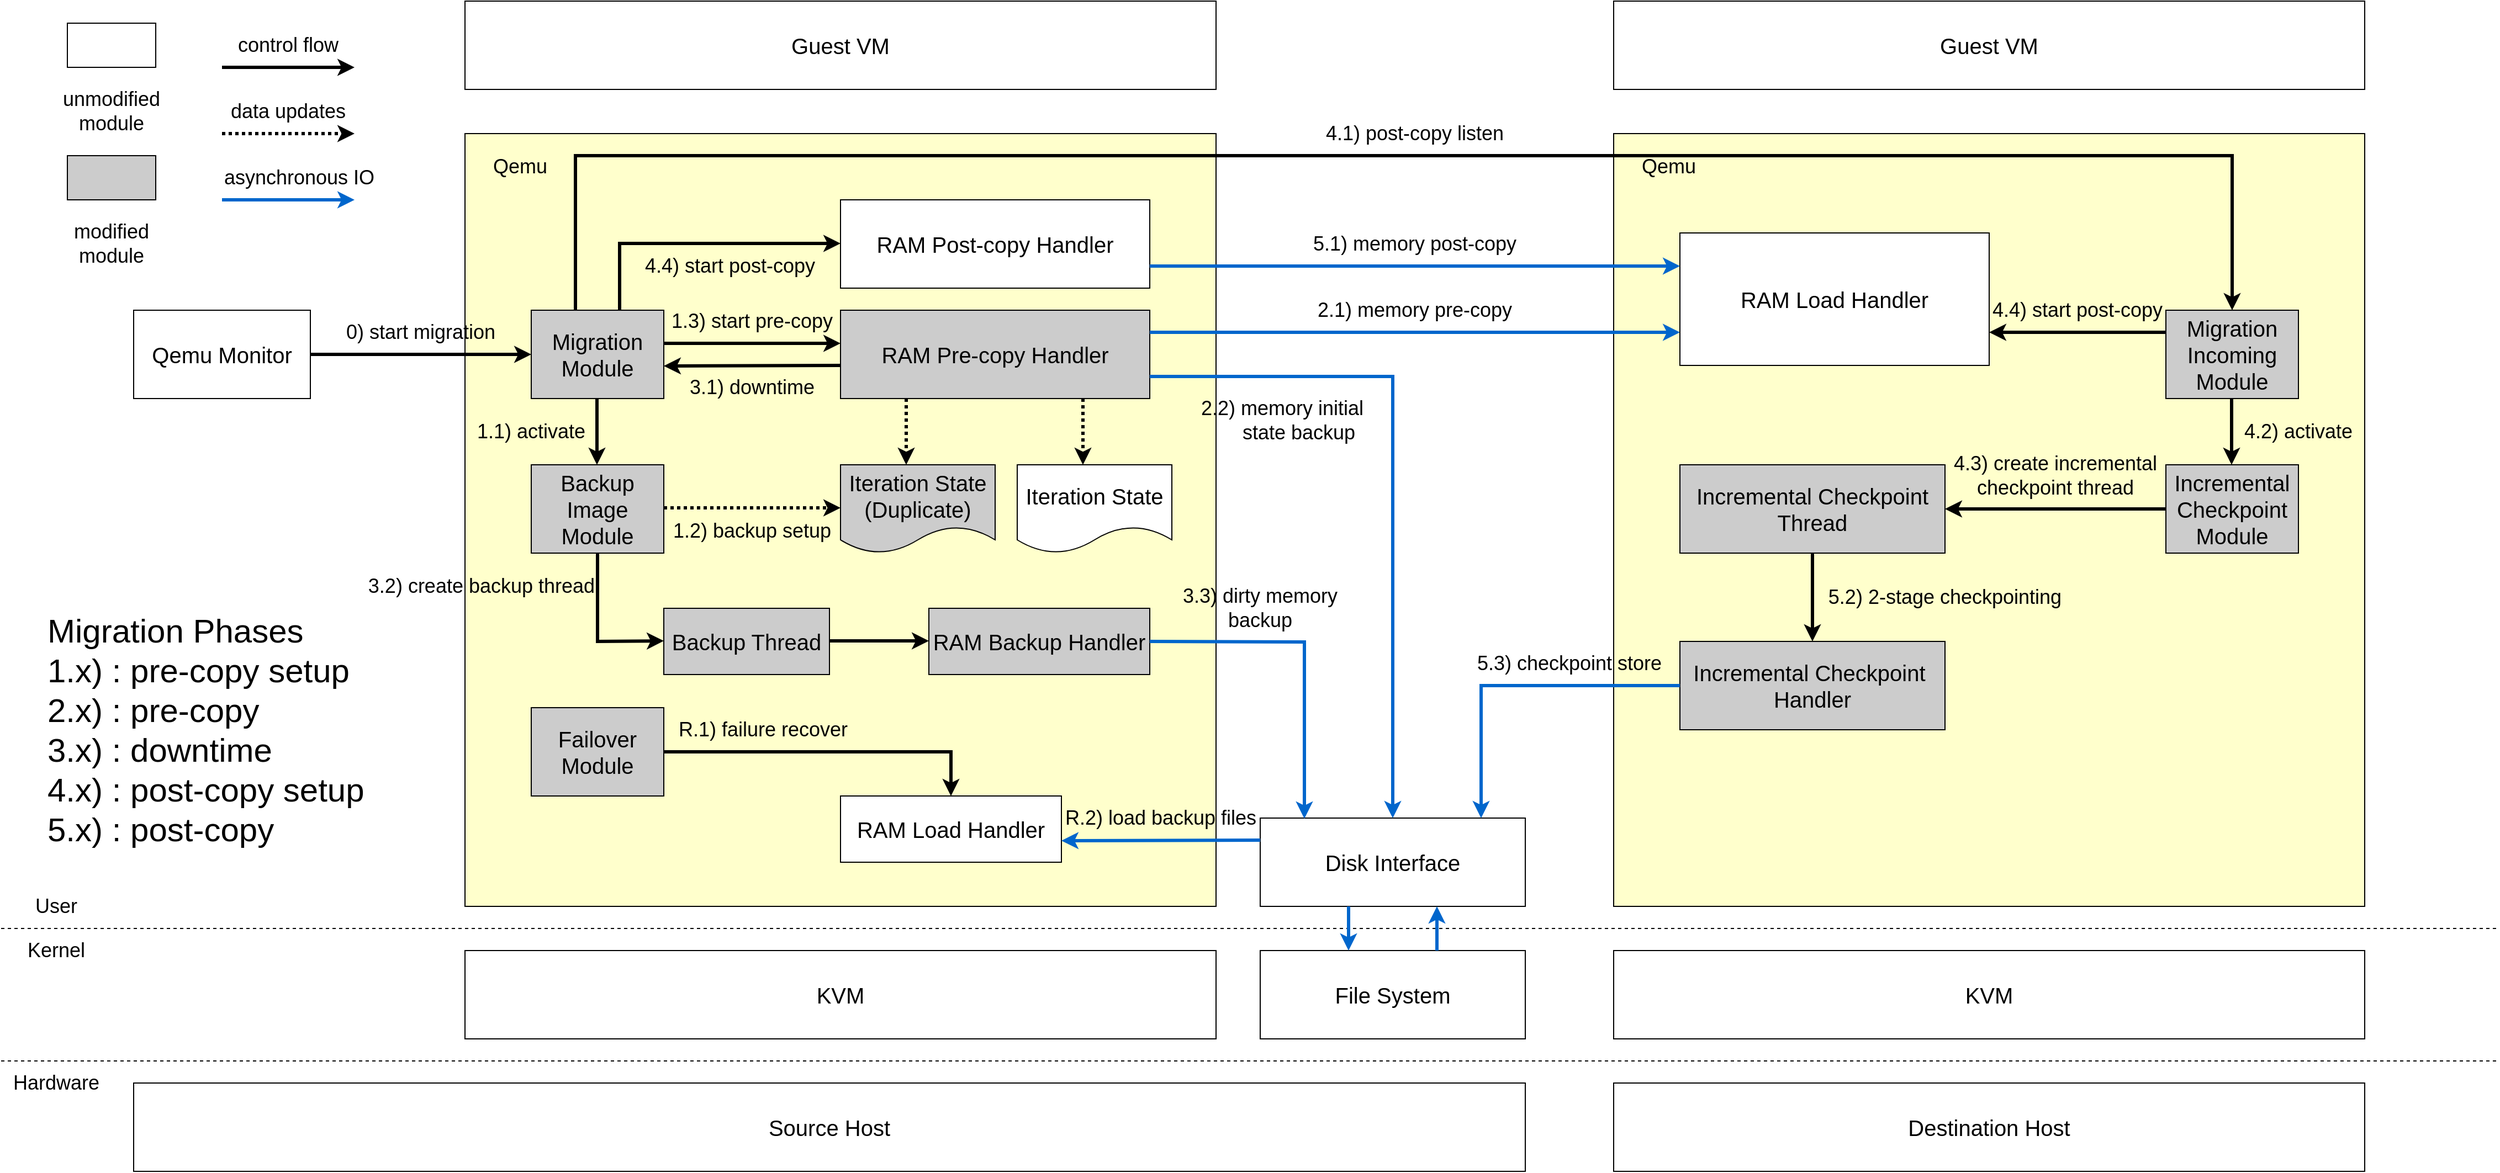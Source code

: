 <mxfile version="21.5.2" type="github">
  <diagram name="第 1 页" id="OpDthlvLPTq0gWTyiU4q">
    <mxGraphModel dx="2846" dy="1156" grid="1" gridSize="10" guides="1" tooltips="1" connect="1" arrows="1" fold="1" page="1" pageScale="1" pageWidth="827" pageHeight="1169" math="0" shadow="0">
      <root>
        <mxCell id="0" />
        <mxCell id="1" parent="0" />
        <mxCell id="YOrxzBl4g7cKqVYeZxFf-125" value="" style="rounded=0;whiteSpace=wrap;html=1;fillColor=#FFFFCC;" parent="1" vertex="1">
          <mxGeometry x="700" y="200" width="680" height="700" as="geometry" />
        </mxCell>
        <mxCell id="clwCwBsSRwlgGcYmcAVy-1" value="&lt;font style=&quot;font-size: 20px;&quot;&gt;Guest VM&lt;/font&gt;" style="rounded=0;whiteSpace=wrap;html=1;align=center;" parent="1" vertex="1">
          <mxGeometry x="-340" y="80" width="680" height="80" as="geometry" />
        </mxCell>
        <mxCell id="clwCwBsSRwlgGcYmcAVy-2" value="" style="rounded=0;whiteSpace=wrap;html=1;fillColor=#FFFFCC;" parent="1" vertex="1">
          <mxGeometry x="-340" y="200" width="680" height="700" as="geometry" />
        </mxCell>
        <mxCell id="clwCwBsSRwlgGcYmcAVy-3" value="&lt;font style=&quot;font-size: 18px;&quot;&gt;Qemu&lt;/font&gt;" style="text;html=1;strokeColor=none;fillColor=none;align=center;verticalAlign=middle;whiteSpace=wrap;rounded=0;" parent="1" vertex="1">
          <mxGeometry x="-340" y="200" width="100" height="60" as="geometry" />
        </mxCell>
        <mxCell id="YOrxzBl4g7cKqVYeZxFf-3" value="&lt;font style=&quot;font-size: 20px;&quot;&gt;Migration&lt;br style=&quot;font-size: 20px;&quot;&gt;Module&lt;/font&gt;" style="rounded=0;whiteSpace=wrap;html=1;fontSize=20;fillColor=#CCCCCC;" parent="1" vertex="1">
          <mxGeometry x="-280" y="360" width="120" height="80" as="geometry" />
        </mxCell>
        <mxCell id="YOrxzBl4g7cKqVYeZxFf-4" value="&lt;font style=&quot;font-size: 20px;&quot;&gt;Backup Image&lt;br style=&quot;font-size: 20px;&quot;&gt;Module&lt;/font&gt;" style="rounded=0;whiteSpace=wrap;html=1;fillColor=#CCCCCC;fontSize=20;" parent="1" vertex="1">
          <mxGeometry x="-280" y="500" width="120" height="80" as="geometry" />
        </mxCell>
        <mxCell id="YOrxzBl4g7cKqVYeZxFf-5" value="&lt;font style=&quot;font-size: 20px;&quot;&gt;Failover&lt;br style=&quot;font-size: 20px;&quot;&gt;Module&lt;/font&gt;" style="rounded=0;whiteSpace=wrap;html=1;fillColor=#CCCCCC;fontSize=20;" parent="1" vertex="1">
          <mxGeometry x="-280" y="720" width="120" height="80" as="geometry" />
        </mxCell>
        <mxCell id="YOrxzBl4g7cKqVYeZxFf-12" value="&lt;font style=&quot;font-size: 20px;&quot;&gt;RAM Load Handler&lt;/font&gt;" style="rounded=0;whiteSpace=wrap;html=1;fillColor=#FFFFFF;fontSize=20;" parent="1" vertex="1">
          <mxGeometry y="800" width="200" height="60" as="geometry" />
        </mxCell>
        <mxCell id="YOrxzBl4g7cKqVYeZxFf-14" value="" style="endArrow=classic;html=1;rounded=0;strokeWidth=3;" parent="1" edge="1">
          <mxGeometry width="50" height="50" relative="1" as="geometry">
            <mxPoint x="-560" y="140" as="sourcePoint" />
            <mxPoint x="-440" y="140" as="targetPoint" />
          </mxGeometry>
        </mxCell>
        <mxCell id="YOrxzBl4g7cKqVYeZxFf-15" value="" style="endArrow=classic;html=1;rounded=0;strokeWidth=3;strokeColor=#0066CC;" parent="1" edge="1">
          <mxGeometry width="50" height="50" relative="1" as="geometry">
            <mxPoint x="-560" y="260" as="sourcePoint" />
            <mxPoint x="-440" y="260" as="targetPoint" />
          </mxGeometry>
        </mxCell>
        <mxCell id="YOrxzBl4g7cKqVYeZxFf-20" value="" style="endArrow=none;dashed=1;html=1;rounded=0;" parent="1" edge="1">
          <mxGeometry width="50" height="50" relative="1" as="geometry">
            <mxPoint x="-760" y="920" as="sourcePoint" />
            <mxPoint x="1500" y="920" as="targetPoint" />
          </mxGeometry>
        </mxCell>
        <mxCell id="YOrxzBl4g7cKqVYeZxFf-21" value="&lt;font style=&quot;font-size: 18px;&quot;&gt;User&lt;/font&gt;" style="text;html=1;strokeColor=none;fillColor=none;align=center;verticalAlign=middle;whiteSpace=wrap;rounded=0;" parent="1" vertex="1">
          <mxGeometry x="-760" y="880" width="100" height="40" as="geometry" />
        </mxCell>
        <mxCell id="YOrxzBl4g7cKqVYeZxFf-22" value="&lt;font style=&quot;font-size: 18px;&quot;&gt;Kernel&lt;/font&gt;" style="text;html=1;strokeColor=none;fillColor=none;align=center;verticalAlign=middle;whiteSpace=wrap;rounded=0;" parent="1" vertex="1">
          <mxGeometry x="-760" y="920" width="100" height="40" as="geometry" />
        </mxCell>
        <mxCell id="YOrxzBl4g7cKqVYeZxFf-23" value="&lt;font style=&quot;font-size: 20px;&quot;&gt;Qemu Monitor&lt;/font&gt;" style="rounded=0;whiteSpace=wrap;html=1;align=center;" parent="1" vertex="1">
          <mxGeometry x="-640" y="360" width="160" height="80" as="geometry" />
        </mxCell>
        <mxCell id="YOrxzBl4g7cKqVYeZxFf-24" value="" style="endArrow=classic;html=1;rounded=0;strokeWidth=3;" parent="1" edge="1">
          <mxGeometry width="50" height="50" relative="1" as="geometry">
            <mxPoint x="-200" y="360" as="sourcePoint" />
            <mxPoint y="299.5" as="targetPoint" />
            <Array as="points">
              <mxPoint x="-200" y="299.5" />
            </Array>
          </mxGeometry>
        </mxCell>
        <mxCell id="YOrxzBl4g7cKqVYeZxFf-28" value="&lt;font style=&quot;font-size: 18px;&quot;&gt;0) start migration&lt;/font&gt;" style="text;html=1;strokeColor=none;fillColor=none;align=center;verticalAlign=middle;whiteSpace=wrap;rounded=0;" parent="1" vertex="1">
          <mxGeometry x="-460" y="360" width="160" height="40" as="geometry" />
        </mxCell>
        <mxCell id="YOrxzBl4g7cKqVYeZxFf-31" value="&lt;span style=&quot;font-size: 18px;&quot;&gt;control flow&lt;/span&gt;" style="text;html=1;strokeColor=none;fillColor=none;align=center;verticalAlign=middle;whiteSpace=wrap;rounded=0;" parent="1" vertex="1">
          <mxGeometry x="-560" y="100" width="120" height="40" as="geometry" />
        </mxCell>
        <mxCell id="YOrxzBl4g7cKqVYeZxFf-32" value="&lt;font style=&quot;font-size: 18px;&quot;&gt;1.1) activate&lt;/font&gt;" style="text;html=1;strokeColor=none;fillColor=none;align=center;verticalAlign=middle;whiteSpace=wrap;rounded=0;" parent="1" vertex="1">
          <mxGeometry x="-340" y="450" width="120" height="40" as="geometry" />
        </mxCell>
        <mxCell id="YOrxzBl4g7cKqVYeZxFf-33" value="&lt;font style=&quot;font-size: 20px;&quot;&gt;RAM Pre-copy Handler&lt;/font&gt;" style="rounded=0;whiteSpace=wrap;html=1;fillColor=#CCCCCC;fontSize=20;" parent="1" vertex="1">
          <mxGeometry y="360" width="280" height="80" as="geometry" />
        </mxCell>
        <mxCell id="YOrxzBl4g7cKqVYeZxFf-44" value="&lt;font style=&quot;font-size: 18px;&quot;&gt;1.3) start pre-copy&lt;br&gt;&lt;/font&gt;" style="text;html=1;strokeColor=none;fillColor=none;align=center;verticalAlign=middle;whiteSpace=wrap;rounded=0;" parent="1" vertex="1">
          <mxGeometry x="-160" y="350" width="160" height="40" as="geometry" />
        </mxCell>
        <mxCell id="YOrxzBl4g7cKqVYeZxFf-45" value="&lt;font style=&quot;font-size: 18px;&quot;&gt;1.2) backup setup&lt;/font&gt;" style="text;html=1;strokeColor=none;fillColor=none;align=center;verticalAlign=middle;whiteSpace=wrap;rounded=0;" parent="1" vertex="1">
          <mxGeometry x="-160" y="540" width="160" height="40" as="geometry" />
        </mxCell>
        <mxCell id="YOrxzBl4g7cKqVYeZxFf-46" value="&lt;font style=&quot;font-size: 20px;&quot;&gt;Disk Interface&lt;/font&gt;" style="rounded=0;whiteSpace=wrap;html=1;align=center;fontSize=20;" parent="1" vertex="1">
          <mxGeometry x="380" y="820" width="240" height="80" as="geometry" />
        </mxCell>
        <mxCell id="YOrxzBl4g7cKqVYeZxFf-52" value="&lt;font style=&quot;font-size: 18px;&quot;&gt;2.1) memory pre-copy&lt;/font&gt;" style="text;html=1;strokeColor=none;fillColor=none;align=center;verticalAlign=middle;whiteSpace=wrap;rounded=0;" parent="1" vertex="1">
          <mxGeometry x="420" y="340" width="200" height="40" as="geometry" />
        </mxCell>
        <mxCell id="YOrxzBl4g7cKqVYeZxFf-61" value="" style="endArrow=classic;html=1;rounded=0;strokeWidth=3;dashed=1;dashPattern=1 1;" parent="1" edge="1">
          <mxGeometry width="50" height="50" relative="1" as="geometry">
            <mxPoint x="-560" y="200" as="sourcePoint" />
            <mxPoint x="-440" y="200" as="targetPoint" />
          </mxGeometry>
        </mxCell>
        <mxCell id="YOrxzBl4g7cKqVYeZxFf-62" value="&lt;span style=&quot;font-size: 18px;&quot;&gt;data updates&lt;/span&gt;" style="text;html=1;strokeColor=none;fillColor=none;align=center;verticalAlign=middle;whiteSpace=wrap;rounded=0;" parent="1" vertex="1">
          <mxGeometry x="-560" y="160" width="120" height="40" as="geometry" />
        </mxCell>
        <mxCell id="YOrxzBl4g7cKqVYeZxFf-65" value="&lt;font style=&quot;font-size: 18px;&quot;&gt;3.1) downtime&lt;/font&gt;" style="text;html=1;strokeColor=none;fillColor=none;align=center;verticalAlign=middle;whiteSpace=wrap;rounded=0;" parent="1" vertex="1">
          <mxGeometry x="-160" y="410" width="160" height="40" as="geometry" />
        </mxCell>
        <mxCell id="YOrxzBl4g7cKqVYeZxFf-66" value="&lt;font style=&quot;font-size: 20px;&quot;&gt;RAM Backup Handler&lt;/font&gt;" style="rounded=0;whiteSpace=wrap;html=1;fillColor=#CCCCCC;fontSize=20;" parent="1" vertex="1">
          <mxGeometry x="80" y="630" width="200" height="60" as="geometry" />
        </mxCell>
        <mxCell id="YOrxzBl4g7cKqVYeZxFf-68" value="&lt;font style=&quot;font-size: 18px;&quot;&gt;3.2) create backup thread&lt;/font&gt;" style="text;html=1;strokeColor=none;fillColor=none;align=center;verticalAlign=middle;whiteSpace=wrap;rounded=0;" parent="1" vertex="1">
          <mxGeometry x="-435" y="590" width="220" height="40" as="geometry" />
        </mxCell>
        <mxCell id="YOrxzBl4g7cKqVYeZxFf-71" value="&lt;span style=&quot;font-size: 18px;&quot;&gt;asynchronous IO&lt;/span&gt;" style="text;html=1;strokeColor=none;fillColor=none;align=center;verticalAlign=middle;whiteSpace=wrap;rounded=0;" parent="1" vertex="1">
          <mxGeometry x="-560" y="220" width="140" height="40" as="geometry" />
        </mxCell>
        <mxCell id="YOrxzBl4g7cKqVYeZxFf-73" value="" style="endArrow=classic;html=1;rounded=0;strokeWidth=3;strokeColor=#0066CC;" parent="1" edge="1">
          <mxGeometry width="50" height="50" relative="1" as="geometry">
            <mxPoint x="280" y="420" as="sourcePoint" />
            <mxPoint x="500" y="820" as="targetPoint" />
            <Array as="points">
              <mxPoint x="500" y="420" />
            </Array>
          </mxGeometry>
        </mxCell>
        <mxCell id="YOrxzBl4g7cKqVYeZxFf-74" value="" style="endArrow=classic;html=1;rounded=0;strokeWidth=3;strokeColor=#0066CC;" parent="1" edge="1">
          <mxGeometry width="50" height="50" relative="1" as="geometry">
            <mxPoint x="280" y="380" as="sourcePoint" />
            <mxPoint x="760" y="380" as="targetPoint" />
          </mxGeometry>
        </mxCell>
        <mxCell id="YOrxzBl4g7cKqVYeZxFf-76" value="" style="endArrow=classic;html=1;rounded=0;strokeWidth=3;dashed=1;dashPattern=1 1;" parent="1" edge="1">
          <mxGeometry width="50" height="50" relative="1" as="geometry">
            <mxPoint x="-160" y="539" as="sourcePoint" />
            <mxPoint y="539" as="targetPoint" />
          </mxGeometry>
        </mxCell>
        <mxCell id="YOrxzBl4g7cKqVYeZxFf-79" value="" style="endArrow=classic;html=1;rounded=0;strokeWidth=3;dashed=1;dashPattern=1 1;" parent="1" edge="1">
          <mxGeometry width="50" height="50" relative="1" as="geometry">
            <mxPoint x="219.5" y="440" as="sourcePoint" />
            <mxPoint x="219.5" y="500" as="targetPoint" />
          </mxGeometry>
        </mxCell>
        <mxCell id="YOrxzBl4g7cKqVYeZxFf-80" value="" style="endArrow=classic;html=1;rounded=0;strokeWidth=3;dashed=1;dashPattern=1 1;" parent="1" edge="1">
          <mxGeometry width="50" height="50" relative="1" as="geometry">
            <mxPoint x="59.5" y="440" as="sourcePoint" />
            <mxPoint x="59.5" y="500" as="targetPoint" />
          </mxGeometry>
        </mxCell>
        <mxCell id="YOrxzBl4g7cKqVYeZxFf-81" value="" style="endArrow=classic;html=1;rounded=0;strokeWidth=3;" parent="1" edge="1">
          <mxGeometry width="50" height="50" relative="1" as="geometry">
            <mxPoint x="-480" y="400" as="sourcePoint" />
            <mxPoint x="-280" y="400" as="targetPoint" />
          </mxGeometry>
        </mxCell>
        <mxCell id="YOrxzBl4g7cKqVYeZxFf-82" value="" style="endArrow=classic;html=1;rounded=0;strokeWidth=3;" parent="1" edge="1">
          <mxGeometry width="50" height="50" relative="1" as="geometry">
            <mxPoint x="-160" y="390" as="sourcePoint" />
            <mxPoint y="390" as="targetPoint" />
          </mxGeometry>
        </mxCell>
        <mxCell id="YOrxzBl4g7cKqVYeZxFf-83" value="" style="endArrow=classic;html=1;rounded=0;strokeWidth=3;" parent="1" edge="1">
          <mxGeometry width="50" height="50" relative="1" as="geometry">
            <mxPoint y="410" as="sourcePoint" />
            <mxPoint x="-160" y="410.5" as="targetPoint" />
          </mxGeometry>
        </mxCell>
        <mxCell id="YOrxzBl4g7cKqVYeZxFf-85" value="" style="endArrow=classic;html=1;rounded=0;strokeWidth=3;" parent="1" edge="1">
          <mxGeometry width="50" height="50" relative="1" as="geometry">
            <mxPoint x="-220.5" y="440" as="sourcePoint" />
            <mxPoint x="-220.5" y="500" as="targetPoint" />
          </mxGeometry>
        </mxCell>
        <mxCell id="YOrxzBl4g7cKqVYeZxFf-87" value="" style="endArrow=classic;html=1;rounded=0;strokeWidth=3;strokeColor=#0066CC;" parent="1" edge="1">
          <mxGeometry width="50" height="50" relative="1" as="geometry">
            <mxPoint x="280" y="660" as="sourcePoint" />
            <mxPoint x="420" y="820.5" as="targetPoint" />
            <Array as="points">
              <mxPoint x="420" y="660.5" />
            </Array>
          </mxGeometry>
        </mxCell>
        <mxCell id="YOrxzBl4g7cKqVYeZxFf-89" value="" style="endArrow=classic;html=1;rounded=0;strokeWidth=3;" parent="1" edge="1">
          <mxGeometry width="50" height="50" relative="1" as="geometry">
            <mxPoint x="-160" y="760" as="sourcePoint" />
            <mxPoint x="100" y="800" as="targetPoint" />
            <Array as="points">
              <mxPoint x="100" y="760" />
            </Array>
          </mxGeometry>
        </mxCell>
        <mxCell id="YOrxzBl4g7cKqVYeZxFf-90" value="" style="endArrow=classic;html=1;rounded=0;strokeWidth=3;strokeColor=#0066CC;" parent="1" edge="1">
          <mxGeometry width="50" height="50" relative="1" as="geometry">
            <mxPoint x="380" y="840" as="sourcePoint" />
            <mxPoint x="200" y="840.5" as="targetPoint" />
          </mxGeometry>
        </mxCell>
        <mxCell id="YOrxzBl4g7cKqVYeZxFf-91" value="&lt;font style=&quot;font-size: 18px;&quot;&gt;R.1) failure recover&lt;/font&gt;" style="text;html=1;strokeColor=none;fillColor=none;align=center;verticalAlign=middle;whiteSpace=wrap;rounded=0;" parent="1" vertex="1">
          <mxGeometry x="-160" y="720" width="180" height="40" as="geometry" />
        </mxCell>
        <mxCell id="YOrxzBl4g7cKqVYeZxFf-92" value="&lt;font style=&quot;font-size: 18px;&quot;&gt;R.2) load backup files&lt;/font&gt;" style="text;html=1;strokeColor=none;fillColor=none;align=center;verticalAlign=middle;whiteSpace=wrap;rounded=0;" parent="1" vertex="1">
          <mxGeometry x="200" y="800" width="180" height="40" as="geometry" />
        </mxCell>
        <mxCell id="YOrxzBl4g7cKqVYeZxFf-93" value="&lt;font style=&quot;font-size: 20px;&quot;&gt;KVM&lt;/font&gt;" style="rounded=0;whiteSpace=wrap;html=1;" parent="1" vertex="1">
          <mxGeometry x="-340" y="940" width="680" height="80" as="geometry" />
        </mxCell>
        <mxCell id="YOrxzBl4g7cKqVYeZxFf-94" value="" style="endArrow=none;dashed=1;html=1;rounded=0;" parent="1" edge="1">
          <mxGeometry width="50" height="50" relative="1" as="geometry">
            <mxPoint x="-760" y="1040" as="sourcePoint" />
            <mxPoint x="1500" y="1040" as="targetPoint" />
          </mxGeometry>
        </mxCell>
        <mxCell id="YOrxzBl4g7cKqVYeZxFf-95" value="&lt;span style=&quot;font-size: 18px;&quot;&gt;Hardware&lt;/span&gt;" style="text;html=1;strokeColor=none;fillColor=none;align=center;verticalAlign=middle;whiteSpace=wrap;rounded=0;" parent="1" vertex="1">
          <mxGeometry x="-760" y="1040" width="100" height="40" as="geometry" />
        </mxCell>
        <mxCell id="YOrxzBl4g7cKqVYeZxFf-96" value="&lt;font style=&quot;font-size: 20px;&quot;&gt;File System&lt;/font&gt;" style="rounded=0;whiteSpace=wrap;html=1;" parent="1" vertex="1">
          <mxGeometry x="380" y="940" width="240" height="80" as="geometry" />
        </mxCell>
        <mxCell id="YOrxzBl4g7cKqVYeZxFf-97" value="" style="endArrow=classic;html=1;rounded=0;strokeWidth=3;strokeColor=#0066CC;" parent="1" edge="1">
          <mxGeometry width="50" height="50" relative="1" as="geometry">
            <mxPoint x="460" y="900" as="sourcePoint" />
            <mxPoint x="460" y="940" as="targetPoint" />
          </mxGeometry>
        </mxCell>
        <mxCell id="YOrxzBl4g7cKqVYeZxFf-98" value="" style="endArrow=classic;html=1;rounded=0;strokeWidth=3;strokeColor=#0066CC;" parent="1" edge="1">
          <mxGeometry width="50" height="50" relative="1" as="geometry">
            <mxPoint x="540" y="940" as="sourcePoint" />
            <mxPoint x="540" y="900" as="targetPoint" />
          </mxGeometry>
        </mxCell>
        <mxCell id="YOrxzBl4g7cKqVYeZxFf-99" value="&lt;font style=&quot;font-size: 20px;&quot;&gt;Source Host&lt;/font&gt;" style="rounded=0;whiteSpace=wrap;html=1;" parent="1" vertex="1">
          <mxGeometry x="-640" y="1060" width="1260" height="80" as="geometry" />
        </mxCell>
        <mxCell id="YOrxzBl4g7cKqVYeZxFf-100" value="&lt;font style=&quot;font-size: 20px;&quot;&gt;Guest VM&lt;/font&gt;" style="rounded=0;whiteSpace=wrap;html=1;align=center;" parent="1" vertex="1">
          <mxGeometry x="700" y="80" width="680" height="80" as="geometry" />
        </mxCell>
        <mxCell id="YOrxzBl4g7cKqVYeZxFf-101" value="&lt;font style=&quot;font-size: 20px;&quot;&gt;RAM Load Handler&lt;/font&gt;" style="rounded=0;whiteSpace=wrap;html=1;fillColor=#FFFFFF;fontSize=20;" parent="1" vertex="1">
          <mxGeometry x="760" y="290" width="280" height="120" as="geometry" />
        </mxCell>
        <mxCell id="YOrxzBl4g7cKqVYeZxFf-102" value="&lt;font style=&quot;font-size: 20px;&quot;&gt;Migration Incoming&lt;br style=&quot;font-size: 20px;&quot;&gt;Module&lt;/font&gt;" style="rounded=0;whiteSpace=wrap;html=1;fontSize=20;fillColor=#CCCCCC;" parent="1" vertex="1">
          <mxGeometry x="1200" y="360" width="120" height="80" as="geometry" />
        </mxCell>
        <mxCell id="YOrxzBl4g7cKqVYeZxFf-104" value="&lt;font style=&quot;font-size: 18px;&quot;&gt;4.4) start post-copy&lt;/font&gt;" style="text;html=1;strokeColor=none;fillColor=none;align=center;verticalAlign=middle;whiteSpace=wrap;rounded=0;" parent="1" vertex="1">
          <mxGeometry x="-220" y="300" width="240" height="40" as="geometry" />
        </mxCell>
        <mxCell id="YOrxzBl4g7cKqVYeZxFf-105" value="&lt;font style=&quot;font-size: 20px;&quot;&gt;Incremental Checkpoint&lt;br style=&quot;font-size: 20px;&quot;&gt;Module&lt;/font&gt;" style="rounded=0;whiteSpace=wrap;html=1;fillColor=#CCCCCC;fontSize=20;" parent="1" vertex="1">
          <mxGeometry x="1200" y="500" width="120" height="80" as="geometry" />
        </mxCell>
        <mxCell id="YOrxzBl4g7cKqVYeZxFf-106" value="&lt;font style=&quot;font-size: 20px;&quot;&gt;Backup Thread&lt;/font&gt;" style="rounded=0;whiteSpace=wrap;html=1;fillColor=#CCCCCC;fontSize=20;" parent="1" vertex="1">
          <mxGeometry x="-160" y="630" width="150" height="60" as="geometry" />
        </mxCell>
        <mxCell id="YOrxzBl4g7cKqVYeZxFf-107" value="" style="endArrow=classic;html=1;rounded=0;strokeWidth=3;" parent="1" edge="1">
          <mxGeometry width="50" height="50" relative="1" as="geometry">
            <mxPoint x="-220" y="579.5" as="sourcePoint" />
            <mxPoint x="-160" y="659.5" as="targetPoint" />
            <Array as="points">
              <mxPoint x="-220" y="660" />
            </Array>
          </mxGeometry>
        </mxCell>
        <mxCell id="YOrxzBl4g7cKqVYeZxFf-108" value="" style="endArrow=classic;html=1;rounded=0;strokeWidth=3;" parent="1" edge="1">
          <mxGeometry width="50" height="50" relative="1" as="geometry">
            <mxPoint x="-10" y="659.5" as="sourcePoint" />
            <mxPoint x="80" y="659.5" as="targetPoint" />
          </mxGeometry>
        </mxCell>
        <mxCell id="YOrxzBl4g7cKqVYeZxFf-109" value="&lt;font style=&quot;font-size: 20px;&quot;&gt;RAM Post-copy Handler&lt;/font&gt;" style="rounded=0;whiteSpace=wrap;html=1;fillColor=#FFFFFF;fontSize=20;" parent="1" vertex="1">
          <mxGeometry y="260" width="280" height="80" as="geometry" />
        </mxCell>
        <mxCell id="YOrxzBl4g7cKqVYeZxFf-111" value="" style="endArrow=classic;html=1;rounded=0;strokeWidth=3;strokeColor=#0066CC;" parent="1" edge="1">
          <mxGeometry width="50" height="50" relative="1" as="geometry">
            <mxPoint x="280" y="320" as="sourcePoint" />
            <mxPoint x="760" y="320" as="targetPoint" />
          </mxGeometry>
        </mxCell>
        <mxCell id="YOrxzBl4g7cKqVYeZxFf-112" value="" style="endArrow=classic;html=1;rounded=0;strokeWidth=3;" parent="1" edge="1">
          <mxGeometry width="50" height="50" relative="1" as="geometry">
            <mxPoint x="-240" y="360" as="sourcePoint" />
            <mxPoint x="1260" y="360" as="targetPoint" />
            <Array as="points">
              <mxPoint x="-240" y="220" />
              <mxPoint x="1260" y="220" />
            </Array>
          </mxGeometry>
        </mxCell>
        <mxCell id="YOrxzBl4g7cKqVYeZxFf-113" value="&lt;font style=&quot;font-size: 18px;&quot;&gt;4.1) post-copy listen&lt;/font&gt;" style="text;html=1;strokeColor=none;fillColor=none;align=center;verticalAlign=middle;whiteSpace=wrap;rounded=0;" parent="1" vertex="1">
          <mxGeometry x="400" y="180" width="240" height="40" as="geometry" />
        </mxCell>
        <mxCell id="YOrxzBl4g7cKqVYeZxFf-114" value="&lt;font style=&quot;font-size: 18px;&quot;&gt;5.1) memory post-copy&lt;/font&gt;" style="text;html=1;strokeColor=none;fillColor=none;align=center;verticalAlign=middle;whiteSpace=wrap;rounded=0;" parent="1" vertex="1">
          <mxGeometry x="420" y="280" width="200" height="40" as="geometry" />
        </mxCell>
        <mxCell id="YOrxzBl4g7cKqVYeZxFf-115" value="" style="endArrow=classic;html=1;rounded=0;strokeWidth=3;" parent="1" edge="1">
          <mxGeometry width="50" height="50" relative="1" as="geometry">
            <mxPoint x="1259.5" y="440" as="sourcePoint" />
            <mxPoint x="1259.5" y="500" as="targetPoint" />
          </mxGeometry>
        </mxCell>
        <mxCell id="YOrxzBl4g7cKqVYeZxFf-116" value="&lt;font style=&quot;font-size: 18px;&quot;&gt;4.2) activate&lt;/font&gt;" style="text;html=1;strokeColor=none;fillColor=none;align=center;verticalAlign=middle;whiteSpace=wrap;rounded=0;" parent="1" vertex="1">
          <mxGeometry x="1260" y="450" width="120" height="40" as="geometry" />
        </mxCell>
        <mxCell id="YOrxzBl4g7cKqVYeZxFf-117" value="&lt;font style=&quot;font-size: 20px;&quot;&gt;Incremental Checkpoint&amp;nbsp; Handler&lt;/font&gt;" style="rounded=0;whiteSpace=wrap;html=1;fillColor=#CCCCCC;fontSize=20;" parent="1" vertex="1">
          <mxGeometry x="760" y="660" width="240" height="80" as="geometry" />
        </mxCell>
        <mxCell id="YOrxzBl4g7cKqVYeZxFf-118" value="&lt;font style=&quot;font-size: 20px;&quot;&gt;Incremental Checkpoint&lt;br&gt;Thread&lt;br&gt;&lt;/font&gt;" style="rounded=0;whiteSpace=wrap;html=1;fillColor=#CCCCCC;fontSize=20;" parent="1" vertex="1">
          <mxGeometry x="760" y="500" width="240" height="80" as="geometry" />
        </mxCell>
        <mxCell id="YOrxzBl4g7cKqVYeZxFf-119" value="" style="endArrow=classic;html=1;rounded=0;strokeWidth=3;" parent="1" edge="1">
          <mxGeometry width="50" height="50" relative="1" as="geometry">
            <mxPoint x="1200" y="540" as="sourcePoint" />
            <mxPoint x="1000" y="540" as="targetPoint" />
          </mxGeometry>
        </mxCell>
        <mxCell id="YOrxzBl4g7cKqVYeZxFf-120" value="&lt;font style=&quot;font-size: 18px;&quot;&gt;4.3) create incremental checkpoint thread&lt;/font&gt;" style="text;html=1;strokeColor=none;fillColor=none;align=center;verticalAlign=middle;whiteSpace=wrap;rounded=0;" parent="1" vertex="1">
          <mxGeometry x="990" y="479.5" width="220" height="60.5" as="geometry" />
        </mxCell>
        <mxCell id="YOrxzBl4g7cKqVYeZxFf-121" value="" style="endArrow=classic;html=1;rounded=0;strokeWidth=3;" parent="1" edge="1">
          <mxGeometry width="50" height="50" relative="1" as="geometry">
            <mxPoint x="880" y="580" as="sourcePoint" />
            <mxPoint x="880" y="660" as="targetPoint" />
          </mxGeometry>
        </mxCell>
        <mxCell id="YOrxzBl4g7cKqVYeZxFf-122" value="&lt;font style=&quot;font-size: 18px;&quot;&gt;5.2) 2-stage checkpointing&lt;/font&gt;" style="text;html=1;strokeColor=none;fillColor=none;align=center;verticalAlign=middle;whiteSpace=wrap;rounded=0;" parent="1" vertex="1">
          <mxGeometry x="880" y="600" width="240" height="40" as="geometry" />
        </mxCell>
        <mxCell id="YOrxzBl4g7cKqVYeZxFf-123" value="" style="endArrow=classic;html=1;rounded=0;strokeWidth=3;strokeColor=#0066CC;" parent="1" edge="1">
          <mxGeometry width="50" height="50" relative="1" as="geometry">
            <mxPoint x="760" y="700" as="sourcePoint" />
            <mxPoint x="580" y="820" as="targetPoint" />
            <Array as="points">
              <mxPoint x="580" y="700" />
            </Array>
          </mxGeometry>
        </mxCell>
        <mxCell id="YOrxzBl4g7cKqVYeZxFf-124" value="&lt;font style=&quot;font-size: 18px;&quot;&gt;5.3) checkpoint store&lt;/font&gt;" style="text;html=1;strokeColor=none;fillColor=none;align=center;verticalAlign=middle;whiteSpace=wrap;rounded=0;" parent="1" vertex="1">
          <mxGeometry x="560" y="660" width="200" height="40" as="geometry" />
        </mxCell>
        <mxCell id="YOrxzBl4g7cKqVYeZxFf-126" value="&lt;font style=&quot;font-size: 18px;&quot;&gt;Qemu&lt;/font&gt;" style="text;html=1;strokeColor=none;fillColor=none;align=center;verticalAlign=middle;whiteSpace=wrap;rounded=0;" parent="1" vertex="1">
          <mxGeometry x="700" y="200" width="100" height="60" as="geometry" />
        </mxCell>
        <mxCell id="YOrxzBl4g7cKqVYeZxFf-127" value="" style="endArrow=classic;html=1;rounded=0;strokeWidth=3;" parent="1" edge="1">
          <mxGeometry width="50" height="50" relative="1" as="geometry">
            <mxPoint x="1200" y="380" as="sourcePoint" />
            <mxPoint x="1040" y="380" as="targetPoint" />
          </mxGeometry>
        </mxCell>
        <mxCell id="YOrxzBl4g7cKqVYeZxFf-128" value="&lt;font style=&quot;font-size: 18px;&quot;&gt;4.4) start post-copy&lt;/font&gt;" style="text;html=1;strokeColor=none;fillColor=none;align=center;verticalAlign=middle;whiteSpace=wrap;rounded=0;" parent="1" vertex="1">
          <mxGeometry x="1000" y="340" width="240" height="40" as="geometry" />
        </mxCell>
        <mxCell id="YOrxzBl4g7cKqVYeZxFf-129" value="&lt;font style=&quot;font-size: 20px;&quot;&gt;KVM&lt;/font&gt;" style="rounded=0;whiteSpace=wrap;html=1;" parent="1" vertex="1">
          <mxGeometry x="700" y="940" width="680" height="80" as="geometry" />
        </mxCell>
        <mxCell id="YOrxzBl4g7cKqVYeZxFf-130" value="&lt;font style=&quot;font-size: 20px;&quot;&gt;Destination Host&lt;/font&gt;" style="rounded=0;whiteSpace=wrap;html=1;" parent="1" vertex="1">
          <mxGeometry x="700" y="1060" width="680" height="80" as="geometry" />
        </mxCell>
        <mxCell id="YOrxzBl4g7cKqVYeZxFf-131" value="" style="rounded=0;whiteSpace=wrap;html=1;" parent="1" vertex="1">
          <mxGeometry x="-700" y="100" width="80" height="40" as="geometry" />
        </mxCell>
        <mxCell id="YOrxzBl4g7cKqVYeZxFf-132" value="&lt;span style=&quot;font-size: 18px;&quot;&gt;unmodified module&lt;/span&gt;" style="text;html=1;strokeColor=none;fillColor=none;align=center;verticalAlign=middle;whiteSpace=wrap;rounded=0;" parent="1" vertex="1">
          <mxGeometry x="-720" y="160" width="120" height="40" as="geometry" />
        </mxCell>
        <mxCell id="YOrxzBl4g7cKqVYeZxFf-133" value="" style="rounded=0;whiteSpace=wrap;html=1;fillColor=#CCCCCC;" parent="1" vertex="1">
          <mxGeometry x="-700" y="220" width="80" height="40" as="geometry" />
        </mxCell>
        <mxCell id="YOrxzBl4g7cKqVYeZxFf-134" value="&lt;span style=&quot;font-size: 18px;&quot;&gt;modified module&lt;/span&gt;" style="text;html=1;strokeColor=none;fillColor=none;align=center;verticalAlign=middle;whiteSpace=wrap;rounded=0;" parent="1" vertex="1">
          <mxGeometry x="-720" y="280" width="120" height="40" as="geometry" />
        </mxCell>
        <mxCell id="kRI8kTZbzlB6oU1YrDkl-1" value="&lt;font style=&quot;font-size: 30px;&quot;&gt;Migration Phases&lt;br&gt;1.x) : pre-copy setup&lt;br&gt;2.x) : pre-copy&lt;br&gt;3.x) : downtime&lt;br&gt;4.x) : post-copy setup&lt;br&gt;5.x) : post-copy&amp;nbsp;&lt;/font&gt;" style="text;html=1;strokeColor=none;fillColor=none;align=left;verticalAlign=middle;whiteSpace=wrap;rounded=0;" parent="1" vertex="1">
          <mxGeometry x="-720" y="620" width="300" height="240" as="geometry" />
        </mxCell>
        <mxCell id="n8uSR00JqTWJ20ojII4U-31" value="&lt;font style=&quot;font-size: 18px;&quot;&gt;2.2) memory initial&lt;br&gt;&amp;nbsp; &amp;nbsp; &amp;nbsp; state backup&lt;/font&gt;" style="text;html=1;strokeColor=none;fillColor=none;align=center;verticalAlign=middle;whiteSpace=wrap;rounded=0;" vertex="1" parent="1">
          <mxGeometry x="320" y="440" width="160" height="40" as="geometry" />
        </mxCell>
        <mxCell id="n8uSR00JqTWJ20ojII4U-32" value="&lt;font style=&quot;font-size: 20px;&quot;&gt;Iteration State&lt;br style=&quot;font-size: 20px;&quot;&gt;(Duplicate)&lt;br style=&quot;font-size: 20px;&quot;&gt;&lt;/font&gt;" style="shape=document;whiteSpace=wrap;html=1;boundedLbl=1;fillColor=#CCCCCC;fontSize=20;" vertex="1" parent="1">
          <mxGeometry y="500" width="140" height="80" as="geometry" />
        </mxCell>
        <mxCell id="n8uSR00JqTWJ20ojII4U-33" value="&lt;font style=&quot;font-size: 20px;&quot;&gt;Iteration State&lt;br style=&quot;font-size: 20px;&quot;&gt;&lt;/font&gt;" style="shape=document;whiteSpace=wrap;html=1;boundedLbl=1;fontSize=20;" vertex="1" parent="1">
          <mxGeometry x="160" y="500" width="140" height="80" as="geometry" />
        </mxCell>
        <mxCell id="n8uSR00JqTWJ20ojII4U-34" value="&lt;font style=&quot;font-size: 18px;&quot;&gt;3.3) dirty memory backup&lt;/font&gt;" style="text;html=1;strokeColor=none;fillColor=none;align=center;verticalAlign=middle;whiteSpace=wrap;rounded=0;" vertex="1" parent="1">
          <mxGeometry x="280" y="600" width="200" height="60" as="geometry" />
        </mxCell>
      </root>
    </mxGraphModel>
  </diagram>
</mxfile>

